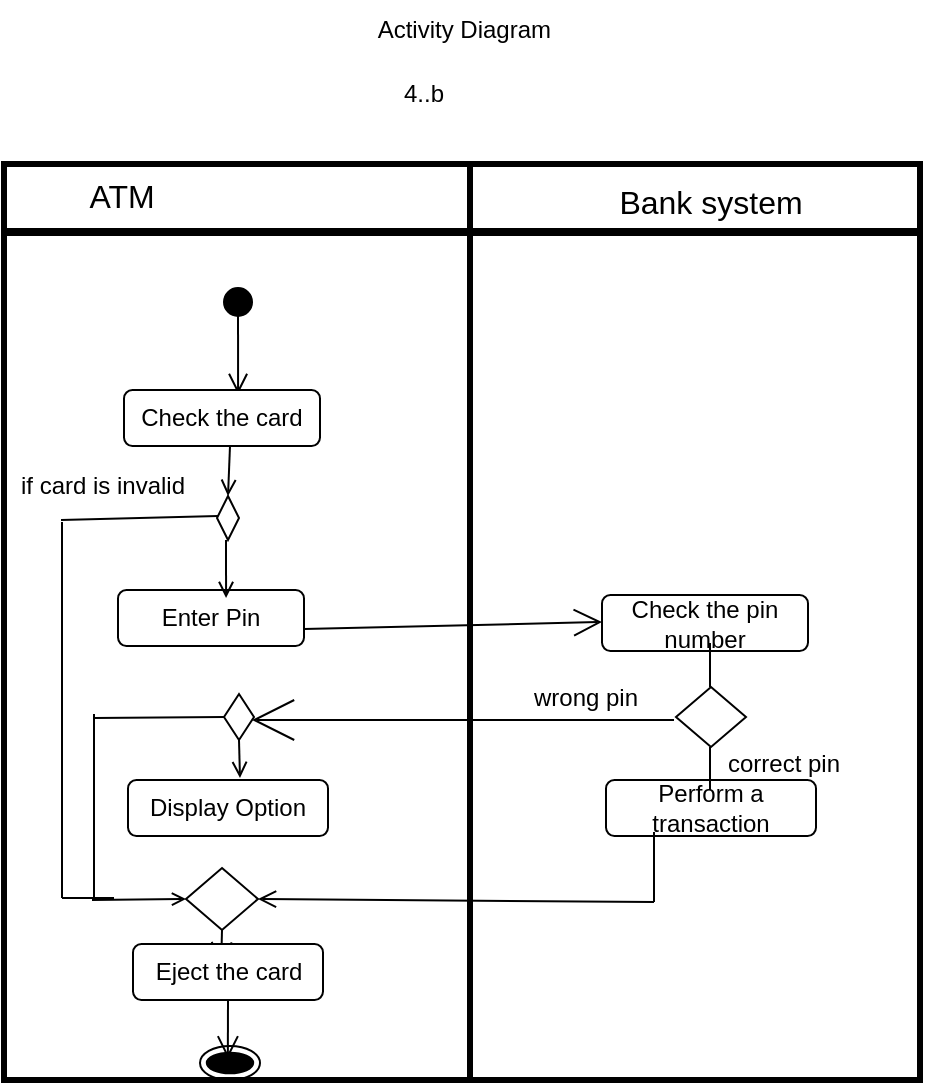 <mxfile version="25.0.1">
  <diagram name="Page-1" id="jkQbMSVFU5XPwJCwVNmS">
    <mxGraphModel dx="1834" dy="1572" grid="0" gridSize="10" guides="1" tooltips="1" connect="1" arrows="1" fold="1" page="0" pageScale="1" pageWidth="850" pageHeight="1100" math="0" shadow="0">
      <root>
        <mxCell id="0" />
        <mxCell id="1" parent="0" />
        <mxCell id="gAWKKwYR52MG0m6GFoxo-4" value="" style="whiteSpace=wrap;html=1;aspect=fixed;strokeWidth=3;" parent="1" vertex="1">
          <mxGeometry x="-200" y="-328" width="458" height="458" as="geometry" />
        </mxCell>
        <mxCell id="gAWKKwYR52MG0m6GFoxo-11" value="" style="line;strokeWidth=4;html=1;" parent="1" vertex="1">
          <mxGeometry x="-199" y="-299" width="456" height="10" as="geometry" />
        </mxCell>
        <mxCell id="gAWKKwYR52MG0m6GFoxo-15" value="" style="line;strokeWidth=3;direction=south;html=1;" parent="1" vertex="1">
          <mxGeometry x="28" y="-327" width="10" height="457" as="geometry" />
        </mxCell>
        <mxCell id="gAWKKwYR52MG0m6GFoxo-16" value="ATM" style="text;html=1;align=center;verticalAlign=middle;whiteSpace=wrap;rounded=0;fontSize=16;" parent="1" vertex="1">
          <mxGeometry x="-171" y="-327" width="60" height="30" as="geometry" />
        </mxCell>
        <mxCell id="gAWKKwYR52MG0m6GFoxo-17" value="Bank system" style="text;html=1;align=center;verticalAlign=middle;whiteSpace=wrap;rounded=0;fontSize=16;" parent="1" vertex="1">
          <mxGeometry x="84" y="-324" width="139" height="30" as="geometry" />
        </mxCell>
        <mxCell id="gAWKKwYR52MG0m6GFoxo-22" value="" style="html=1;verticalAlign=bottom;startArrow=circle;startFill=1;endArrow=open;startSize=6;endSize=8;curved=0;rounded=0;fontSize=12;entryX=0.582;entryY=0.071;entryDx=0;entryDy=0;entryPerimeter=0;" parent="1" target="gAWKKwYR52MG0m6GFoxo-23" edge="1">
          <mxGeometry x="-0.255" y="28" width="80" relative="1" as="geometry">
            <mxPoint x="-83" y="-267" as="sourcePoint" />
            <mxPoint x="-23" y="-272" as="targetPoint" />
            <mxPoint as="offset" />
          </mxGeometry>
        </mxCell>
        <mxCell id="gAWKKwYR52MG0m6GFoxo-23" value="Check the card" style="rounded=1;whiteSpace=wrap;html=1;" parent="1" vertex="1">
          <mxGeometry x="-140" y="-215" width="98" height="28" as="geometry" />
        </mxCell>
        <mxCell id="gAWKKwYR52MG0m6GFoxo-25" value="Enter Pin" style="rounded=1;whiteSpace=wrap;html=1;" parent="1" vertex="1">
          <mxGeometry x="-143" y="-115" width="93" height="28" as="geometry" />
        </mxCell>
        <mxCell id="gAWKKwYR52MG0m6GFoxo-26" value="Display Option" style="rounded=1;whiteSpace=wrap;html=1;" parent="1" vertex="1">
          <mxGeometry x="-138" y="-20" width="100" height="28" as="geometry" />
        </mxCell>
        <mxCell id="gAWKKwYR52MG0m6GFoxo-28" value="Check the pin number" style="rounded=1;whiteSpace=wrap;html=1;" parent="1" vertex="1">
          <mxGeometry x="99" y="-112.5" width="103" height="28" as="geometry" />
        </mxCell>
        <mxCell id="gAWKKwYR52MG0m6GFoxo-29" value="Perform a transaction" style="rounded=1;whiteSpace=wrap;html=1;" parent="1" vertex="1">
          <mxGeometry x="101" y="-20" width="105" height="28" as="geometry" />
        </mxCell>
        <mxCell id="gAWKKwYR52MG0m6GFoxo-30" value="" style="ellipse;html=1;shape=endState;fillColor=#000000;strokeColor=#000000;" parent="1" vertex="1">
          <mxGeometry x="-102" y="113" width="30" height="17" as="geometry" />
        </mxCell>
        <mxCell id="gAWKKwYR52MG0m6GFoxo-31" value="" style="rhombus;whiteSpace=wrap;html=1;fontColor=#000000;fillColor=#FFFFFF;strokeColor=#000000;" parent="1" vertex="1">
          <mxGeometry x="-93.5" y="-162" width="11" height="22" as="geometry" />
        </mxCell>
        <mxCell id="gAWKKwYR52MG0m6GFoxo-35" value="" style="endArrow=open;endFill=1;endSize=6;html=1;rounded=0;fontSize=12;curved=1;entryX=0.5;entryY=0;entryDx=0;entryDy=0;strokeWidth=1;" parent="1" target="gAWKKwYR52MG0m6GFoxo-31" edge="1">
          <mxGeometry width="160" relative="1" as="geometry">
            <mxPoint x="-87" y="-187" as="sourcePoint" />
            <mxPoint x="-230" y="-132.128" as="targetPoint" />
          </mxGeometry>
        </mxCell>
        <mxCell id="gAWKKwYR52MG0m6GFoxo-40" value="" style="endArrow=none;html=1;rounded=0;fontSize=12;startSize=8;endSize=8;curved=1;" parent="1" edge="1">
          <mxGeometry relative="1" as="geometry">
            <mxPoint x="-171.5" y="-150" as="sourcePoint" />
            <mxPoint x="-93" y="-152" as="targetPoint" />
          </mxGeometry>
        </mxCell>
        <mxCell id="gAWKKwYR52MG0m6GFoxo-41" value="" style="endArrow=none;html=1;rounded=0;fontSize=12;startSize=8;endSize=9;curved=1;" parent="1" edge="1">
          <mxGeometry relative="1" as="geometry">
            <mxPoint x="-171" y="-149" as="sourcePoint" />
            <mxPoint x="-171" y="39" as="targetPoint" />
          </mxGeometry>
        </mxCell>
        <mxCell id="gAWKKwYR52MG0m6GFoxo-44" value="" style="endArrow=open;endFill=1;endSize=6;html=1;rounded=0;fontSize=12;curved=1;startSize=19;entryX=0.581;entryY=0.143;entryDx=0;entryDy=0;entryPerimeter=0;" parent="1" target="gAWKKwYR52MG0m6GFoxo-25" edge="1">
          <mxGeometry width="160" relative="1" as="geometry">
            <mxPoint x="-89" y="-140" as="sourcePoint" />
            <mxPoint x="-89" y="-118" as="targetPoint" />
          </mxGeometry>
        </mxCell>
        <mxCell id="gAWKKwYR52MG0m6GFoxo-46" value="" style="endArrow=open;endFill=1;endSize=12;html=1;rounded=0;fontSize=12;curved=1;entryX=0;entryY=0.482;entryDx=0;entryDy=0;entryPerimeter=0;" parent="1" target="gAWKKwYR52MG0m6GFoxo-28" edge="1">
          <mxGeometry width="160" relative="1" as="geometry">
            <mxPoint x="-50" y="-95.5" as="sourcePoint" />
            <mxPoint x="98" y="-93" as="targetPoint" />
          </mxGeometry>
        </mxCell>
        <mxCell id="gAWKKwYR52MG0m6GFoxo-61" value="" style="rhombus;whiteSpace=wrap;html=1;fontColor=#000000;fillColor=#FFFFFF;strokeColor=#000000;" parent="1" vertex="1">
          <mxGeometry x="-90" y="-63" width="15" height="23" as="geometry" />
        </mxCell>
        <mxCell id="gAWKKwYR52MG0m6GFoxo-65" value="" style="endArrow=open;endFill=1;endSize=19;html=1;rounded=0;fontSize=12;curved=1;startSize=10;targetPerimeterSpacing=6;" parent="1" edge="1">
          <mxGeometry width="160" relative="1" as="geometry">
            <mxPoint x="84" y="-50" as="sourcePoint" />
            <mxPoint x="-76" y="-50" as="targetPoint" />
          </mxGeometry>
        </mxCell>
        <mxCell id="gAWKKwYR52MG0m6GFoxo-67" value="" style="endArrow=none;html=1;rounded=0;fontSize=12;startSize=8;endSize=8;curved=1;strokeWidth=1;" parent="1" edge="1">
          <mxGeometry relative="1" as="geometry">
            <mxPoint x="82" y="-50" as="sourcePoint" />
            <mxPoint x="135" y="-50" as="targetPoint" />
          </mxGeometry>
        </mxCell>
        <mxCell id="gAWKKwYR52MG0m6GFoxo-68" value="" style="endArrow=open;endFill=1;endSize=6;html=1;rounded=0;fontSize=12;curved=1;" parent="1" edge="1">
          <mxGeometry width="160" relative="1" as="geometry">
            <mxPoint x="-82.5" y="-40" as="sourcePoint" />
            <mxPoint x="-82" y="-21" as="targetPoint" />
          </mxGeometry>
        </mxCell>
        <mxCell id="gAWKKwYR52MG0m6GFoxo-69" value="" style="endArrow=none;html=1;rounded=0;fontSize=12;startSize=8;endSize=8;curved=1;" parent="1" edge="1">
          <mxGeometry relative="1" as="geometry">
            <mxPoint x="-155" y="-51" as="sourcePoint" />
            <mxPoint x="-90" y="-51.5" as="targetPoint" />
          </mxGeometry>
        </mxCell>
        <mxCell id="gAWKKwYR52MG0m6GFoxo-70" value="" style="endArrow=none;html=1;rounded=0;fontSize=12;startSize=8;endSize=8;curved=1;" parent="1" edge="1">
          <mxGeometry relative="1" as="geometry">
            <mxPoint x="-155" y="40" as="sourcePoint" />
            <mxPoint x="-155" y="-53" as="targetPoint" />
          </mxGeometry>
        </mxCell>
        <mxCell id="gAWKKwYR52MG0m6GFoxo-72" value="" style="endArrow=open;endFill=1;endSize=5;html=1;rounded=0;fontSize=12;curved=1;startSize=5;entryX=0;entryY=0.5;entryDx=0;entryDy=0;" parent="1" edge="1" target="Ca9Ak99XLnhcYpk-P7gr-15">
          <mxGeometry width="160" relative="1" as="geometry">
            <mxPoint x="-156" y="40" as="sourcePoint" />
            <mxPoint x="-135" y="40" as="targetPoint" />
          </mxGeometry>
        </mxCell>
        <mxCell id="gAWKKwYR52MG0m6GFoxo-73" value="" style="endArrow=open;endFill=1;endSize=7;html=1;rounded=0;fontSize=12;curved=1;entryX=1;entryY=0.5;entryDx=0;entryDy=0;" parent="1" edge="1" target="Ca9Ak99XLnhcYpk-P7gr-15">
          <mxGeometry width="160" relative="1" as="geometry">
            <mxPoint x="125" y="41" as="sourcePoint" />
            <mxPoint x="-42" y="41" as="targetPoint" />
          </mxGeometry>
        </mxCell>
        <mxCell id="gAWKKwYR52MG0m6GFoxo-74" value="" style="endArrow=none;html=1;rounded=0;fontSize=12;startSize=8;endSize=8;curved=1;" parent="1" edge="1">
          <mxGeometry relative="1" as="geometry">
            <mxPoint x="125" y="41" as="sourcePoint" />
            <mxPoint x="125" y="6" as="targetPoint" />
          </mxGeometry>
        </mxCell>
        <mxCell id="gAWKKwYR52MG0m6GFoxo-75" value="" style="endArrow=open;endFill=1;endSize=9;html=1;rounded=0;fontSize=12;curved=1;entryX=0.464;entryY=0.364;entryDx=0;entryDy=0;entryPerimeter=0;exitX=0.5;exitY=1;exitDx=0;exitDy=0;" parent="1" target="gAWKKwYR52MG0m6GFoxo-30" edge="1" source="gAWKKwYR52MG0m6GFoxo-27">
          <mxGeometry width="160" relative="1" as="geometry">
            <mxPoint x="-91.5" y="70" as="sourcePoint" />
            <mxPoint x="-91" y="97" as="targetPoint" />
          </mxGeometry>
        </mxCell>
        <mxCell id="Ca9Ak99XLnhcYpk-P7gr-1" value="if card is invalid" style="text;html=1;align=center;verticalAlign=middle;whiteSpace=wrap;rounded=0;" vertex="1" parent="1">
          <mxGeometry x="-202" y="-176" width="103" height="18" as="geometry" />
        </mxCell>
        <mxCell id="Ca9Ak99XLnhcYpk-P7gr-4" value="" style="rhombus;whiteSpace=wrap;html=1;fontColor=#000000;fillColor=#FFFFFF;strokeColor=#000000;" vertex="1" parent="1">
          <mxGeometry x="136" y="-66.5" width="35" height="30" as="geometry" />
        </mxCell>
        <mxCell id="Ca9Ak99XLnhcYpk-P7gr-7" value="" style="endArrow=none;html=1;rounded=0;" edge="1" parent="1">
          <mxGeometry width="50" height="50" relative="1" as="geometry">
            <mxPoint x="153" y="-66.5" as="sourcePoint" />
            <mxPoint x="153" y="-88.5" as="targetPoint" />
          </mxGeometry>
        </mxCell>
        <mxCell id="Ca9Ak99XLnhcYpk-P7gr-8" value="" style="endArrow=none;html=1;rounded=0;startSize=0;" edge="1" parent="1">
          <mxGeometry width="50" height="50" relative="1" as="geometry">
            <mxPoint x="153" y="-15" as="sourcePoint" />
            <mxPoint x="153" y="-36.5" as="targetPoint" />
          </mxGeometry>
        </mxCell>
        <mxCell id="Ca9Ak99XLnhcYpk-P7gr-9" value="wrong pin" style="text;html=1;align=center;verticalAlign=middle;whiteSpace=wrap;rounded=0;" vertex="1" parent="1">
          <mxGeometry x="61" y="-76" width="60" height="30" as="geometry" />
        </mxCell>
        <mxCell id="Ca9Ak99XLnhcYpk-P7gr-10" value="correct pin" style="text;html=1;align=center;verticalAlign=middle;whiteSpace=wrap;rounded=0;" vertex="1" parent="1">
          <mxGeometry x="160" y="-43" width="60" height="30" as="geometry" />
        </mxCell>
        <mxCell id="Ca9Ak99XLnhcYpk-P7gr-11" value="Activity Diagram&amp;nbsp;&amp;nbsp;" style="text;html=1;align=center;verticalAlign=middle;whiteSpace=wrap;rounded=0;" vertex="1" parent="1">
          <mxGeometry x="-118" y="-410" width="303" height="30" as="geometry" />
        </mxCell>
        <mxCell id="Ca9Ak99XLnhcYpk-P7gr-12" value="4..b" style="text;html=1;align=center;verticalAlign=middle;whiteSpace=wrap;rounded=0;" vertex="1" parent="1">
          <mxGeometry x="-20" y="-378" width="60" height="30" as="geometry" />
        </mxCell>
        <mxCell id="Ca9Ak99XLnhcYpk-P7gr-14" value="" style="endArrow=none;html=1;rounded=0;" edge="1" parent="1">
          <mxGeometry width="50" height="50" relative="1" as="geometry">
            <mxPoint x="-171" y="39" as="sourcePoint" />
            <mxPoint x="-145" y="39" as="targetPoint" />
          </mxGeometry>
        </mxCell>
        <mxCell id="Ca9Ak99XLnhcYpk-P7gr-15" value="" style="rhombus;whiteSpace=wrap;html=1;" vertex="1" parent="1">
          <mxGeometry x="-109" y="24" width="36" height="31" as="geometry" />
        </mxCell>
        <mxCell id="Ca9Ak99XLnhcYpk-P7gr-18" value="" style="endArrow=open;endFill=1;endSize=9;html=1;rounded=0;fontSize=12;curved=1;entryX=0.464;entryY=0.364;entryDx=0;entryDy=0;entryPerimeter=0;exitX=0.5;exitY=1;exitDx=0;exitDy=0;" edge="1" parent="1" source="Ca9Ak99XLnhcYpk-P7gr-15" target="gAWKKwYR52MG0m6GFoxo-27">
          <mxGeometry width="160" relative="1" as="geometry">
            <mxPoint x="-91" y="55" as="sourcePoint" />
            <mxPoint x="-92" y="98" as="targetPoint" />
          </mxGeometry>
        </mxCell>
        <mxCell id="gAWKKwYR52MG0m6GFoxo-27" value="Eject the card" style="rounded=1;whiteSpace=wrap;html=1;" parent="1" vertex="1">
          <mxGeometry x="-135.5" y="62" width="95" height="28" as="geometry" />
        </mxCell>
      </root>
    </mxGraphModel>
  </diagram>
</mxfile>
